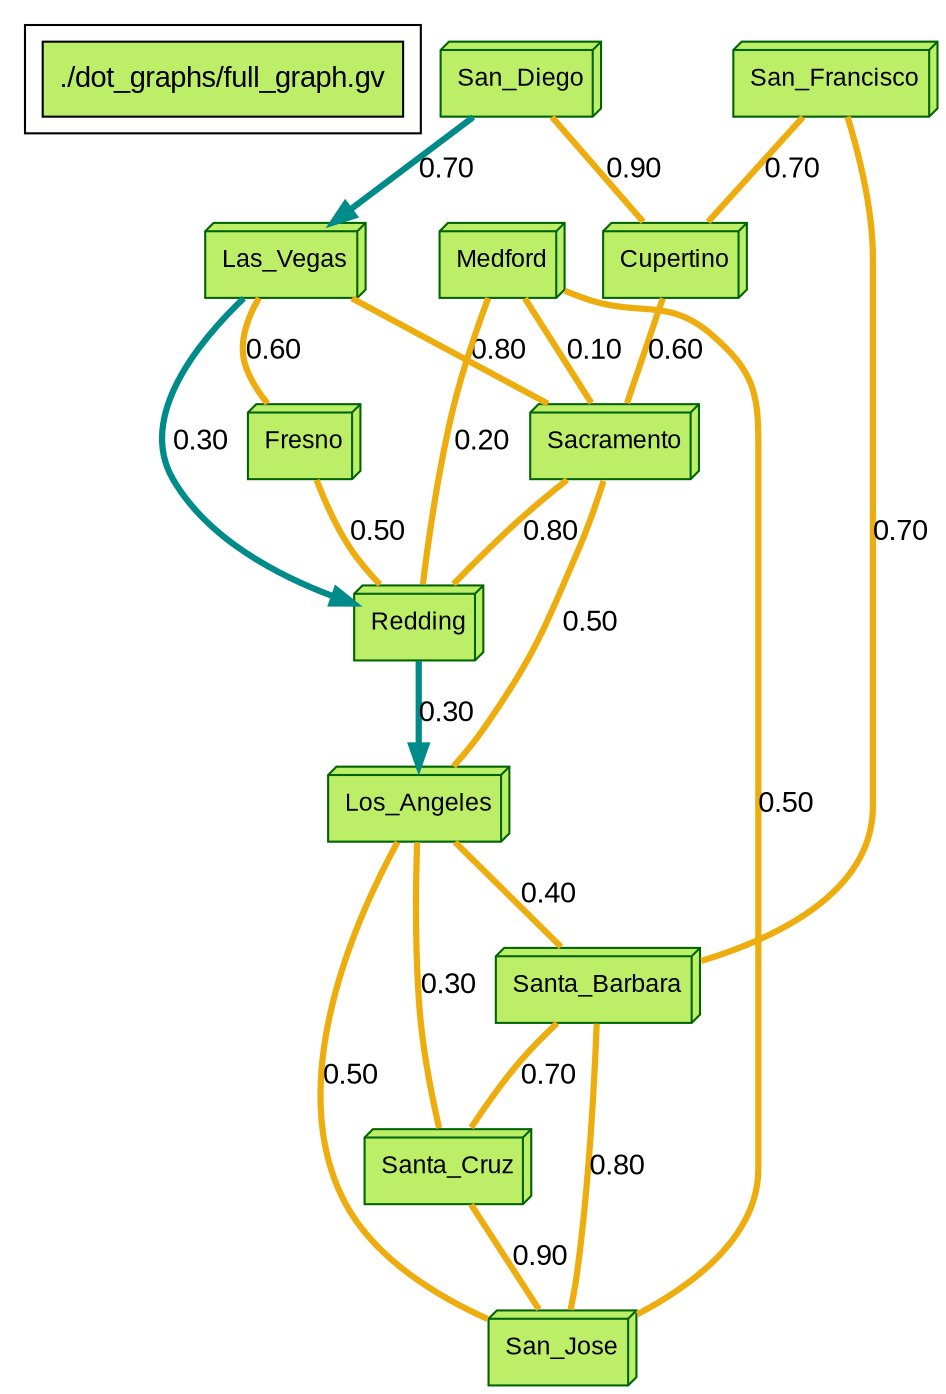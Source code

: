 strict digraph main_graph {
fontname="DejaVu Sans,Arial,sans-serif"
node [fontname="Impact,Arial,sans-serif"]
edge [fontname="Comic Sans,Arial,sans-serif"]
node [style=filled fillcolor="darkolivegreen2"]
ratio=auto
landscape=false
subgraph cluster {"Full Graph" [shape=box fontsize=14 label="./dot_graphs/full_graph.gv" tooltip="All Nodes"] }
San_Diego [label="San_Diego" id="San_Diego" fontsize=12 shape=box3d tooltip="San_Diego" color="darkgreen"fillcolor="darkolivegreen2"]
Las_Vegas [label="Las_Vegas" id="Las_Vegas" fontsize=12 shape=box3d tooltip="Las_Vegas" color="darkgreen"fillcolor="darkolivegreen2"]
San_Diego -> Las_Vegas [label="0.70" weight=60 penwidth=3 color="darkcyan" tooltip="San_Diego -- Las_Vegas" labeltooltip="San_Diego -- Las_Vegas"]
Cupertino [label="Cupertino" id="Cupertino" fontsize=12 shape=box3d tooltip="Cupertino" color="darkgreen"fillcolor="darkolivegreen2"]
San_Diego -> Cupertino [arrowsize=0 label="0.90" weight=60 penwidth=3 color="darkgoldenrod2" tooltip="San_Diego -- Cupertino" labeltooltip="San_Diego -- Cupertino"]
Sacramento [label="Sacramento" id="Sacramento" fontsize=12 shape=box3d tooltip="Sacramento" color="darkgreen"fillcolor="darkolivegreen2"]
Cupertino -> Sacramento [arrowsize=0 label="0.60" weight=60 penwidth=3 color="darkgoldenrod2" tooltip="Cupertino -- Sacramento" labeltooltip="Cupertino -- Sacramento"]
Las_Vegas -> Sacramento [arrowsize=0 label="0.80" weight=60 penwidth=3 color="darkgoldenrod2" tooltip="Las_Vegas -- Sacramento" labeltooltip="Las_Vegas -- Sacramento"]
San_Francisco [label="San_Francisco" id="San_Francisco" fontsize=12 shape=box3d tooltip="San_Francisco" color="darkgreen"fillcolor="darkolivegreen2"]
San_Francisco -> Cupertino [arrowsize=0 label="0.70" weight=60 penwidth=3 color="darkgoldenrod2" tooltip="San_Francisco -- Cupertino" labeltooltip="San_Francisco -- Cupertino"]
Santa_Barbara [label="Santa_Barbara" id="Santa_Barbara" fontsize=12 shape=box3d tooltip="Santa_Barbara" color="darkgreen"fillcolor="darkolivegreen2"]
San_Francisco -> Santa_Barbara [arrowsize=0 label="0.70" weight=60 penwidth=3 color="darkgoldenrod2" tooltip="San_Francisco -- Santa_Barbara" labeltooltip="San_Francisco -- Santa_Barbara"]
Fresno [label="Fresno" id="Fresno" fontsize=12 shape=box3d tooltip="Fresno" color="darkgreen"fillcolor="darkolivegreen2"]
Las_Vegas -> Fresno [arrowsize=0 label="0.60" weight=60 penwidth=3 color="darkgoldenrod2" tooltip="Las_Vegas -- Fresno" labeltooltip="Las_Vegas -- Fresno"]
Redding [label="Redding" id="Redding" fontsize=12 shape=box3d tooltip="Redding" color="darkgreen"fillcolor="darkolivegreen2"]
Las_Vegas -> Redding [label="0.30" weight=60 penwidth=3 color="darkcyan" tooltip="Las_Vegas -- Redding" labeltooltip="Las_Vegas -- Redding"]
Fresno -> Redding [arrowsize=0 label="0.50" weight=60 penwidth=3 color="darkgoldenrod2" tooltip="Fresno -- Redding" labeltooltip="Fresno -- Redding"]
Sacramento -> Redding [arrowsize=0 label="0.80" weight=60 penwidth=3 color="darkgoldenrod2" tooltip="Sacramento -- Redding" labeltooltip="Sacramento -- Redding"]
Medford [label="Medford" id="Medford" fontsize=12 shape=box3d tooltip="Medford" color="darkgreen"fillcolor="darkolivegreen2"]
Medford -> Redding [arrowsize=0 label="0.20" weight=60 penwidth=3 color="darkgoldenrod2" tooltip="Medford -- Redding" labeltooltip="Medford -- Redding"]
Medford -> Sacramento [arrowsize=0 label="0.10" weight=60 penwidth=3 color="darkgoldenrod2" tooltip="Medford -- Sacramento" labeltooltip="Medford -- Sacramento"]
Los_Angeles [label="Los_Angeles" id="Los_Angeles" fontsize=12 shape=box3d tooltip="Los_Angeles" color="darkgreen"fillcolor="darkolivegreen2"]
Redding -> Los_Angeles [label="0.30" weight=60 penwidth=3 color="darkcyan" tooltip="Redding -- Los_Angeles" labeltooltip="Redding -- Los_Angeles"]
Los_Angeles -> Sacramento [arrowsize=0 label="0.50" weight=60 penwidth=3 color="darkgoldenrod2" tooltip="Los_Angeles -- Sacramento" labeltooltip="Los_Angeles -- Sacramento"]
San_Jose [label="San_Jose" id="San_Jose" fontsize=12 shape=box3d tooltip="San_Jose" color="darkgreen"fillcolor="darkolivegreen2"]
Medford -> San_Jose [arrowsize=0 label="0.50" weight=60 penwidth=3 color="darkgoldenrod2" tooltip="Medford -- San_Jose" labeltooltip="Medford -- San_Jose"]
Los_Angeles -> San_Jose [arrowsize=0 label="0.50" weight=60 penwidth=3 color="darkgoldenrod2" tooltip="Los_Angeles -- San_Jose" labeltooltip="Los_Angeles -- San_Jose"]
Los_Angeles -> Santa_Barbara [arrowsize=0 label="0.40" weight=60 penwidth=3 color="darkgoldenrod2" tooltip="Los_Angeles -- Santa_Barbara" labeltooltip="Los_Angeles -- Santa_Barbara"]
Santa_Cruz [label="Santa_Cruz" id="Santa_Cruz" fontsize=12 shape=box3d tooltip="Santa_Cruz" color="darkgreen"fillcolor="darkolivegreen2"]
Los_Angeles -> Santa_Cruz [arrowsize=0 label="0.30" weight=60 penwidth=3 color="darkgoldenrod2" tooltip="Los_Angeles -- Santa_Cruz" labeltooltip="Los_Angeles -- Santa_Cruz"]
Santa_Barbara -> Santa_Cruz [arrowsize=0 label="0.70" weight=60 penwidth=3 color="darkgoldenrod2" tooltip="Santa_Barbara -- Santa_Cruz" labeltooltip="Santa_Barbara -- Santa_Cruz"]
Santa_Cruz -> San_Jose [arrowsize=0 label="0.90" weight=60 penwidth=3 color="darkgoldenrod2" tooltip="Santa_Cruz -- San_Jose" labeltooltip="Santa_Cruz -- San_Jose"]
Santa_Barbara -> San_Jose [arrowsize=0 label="0.80" weight=60 penwidth=3 color="darkgoldenrod2" tooltip="Santa_Barbara -- San_Jose" labeltooltip="Santa_Barbara -- San_Jose"]
}
